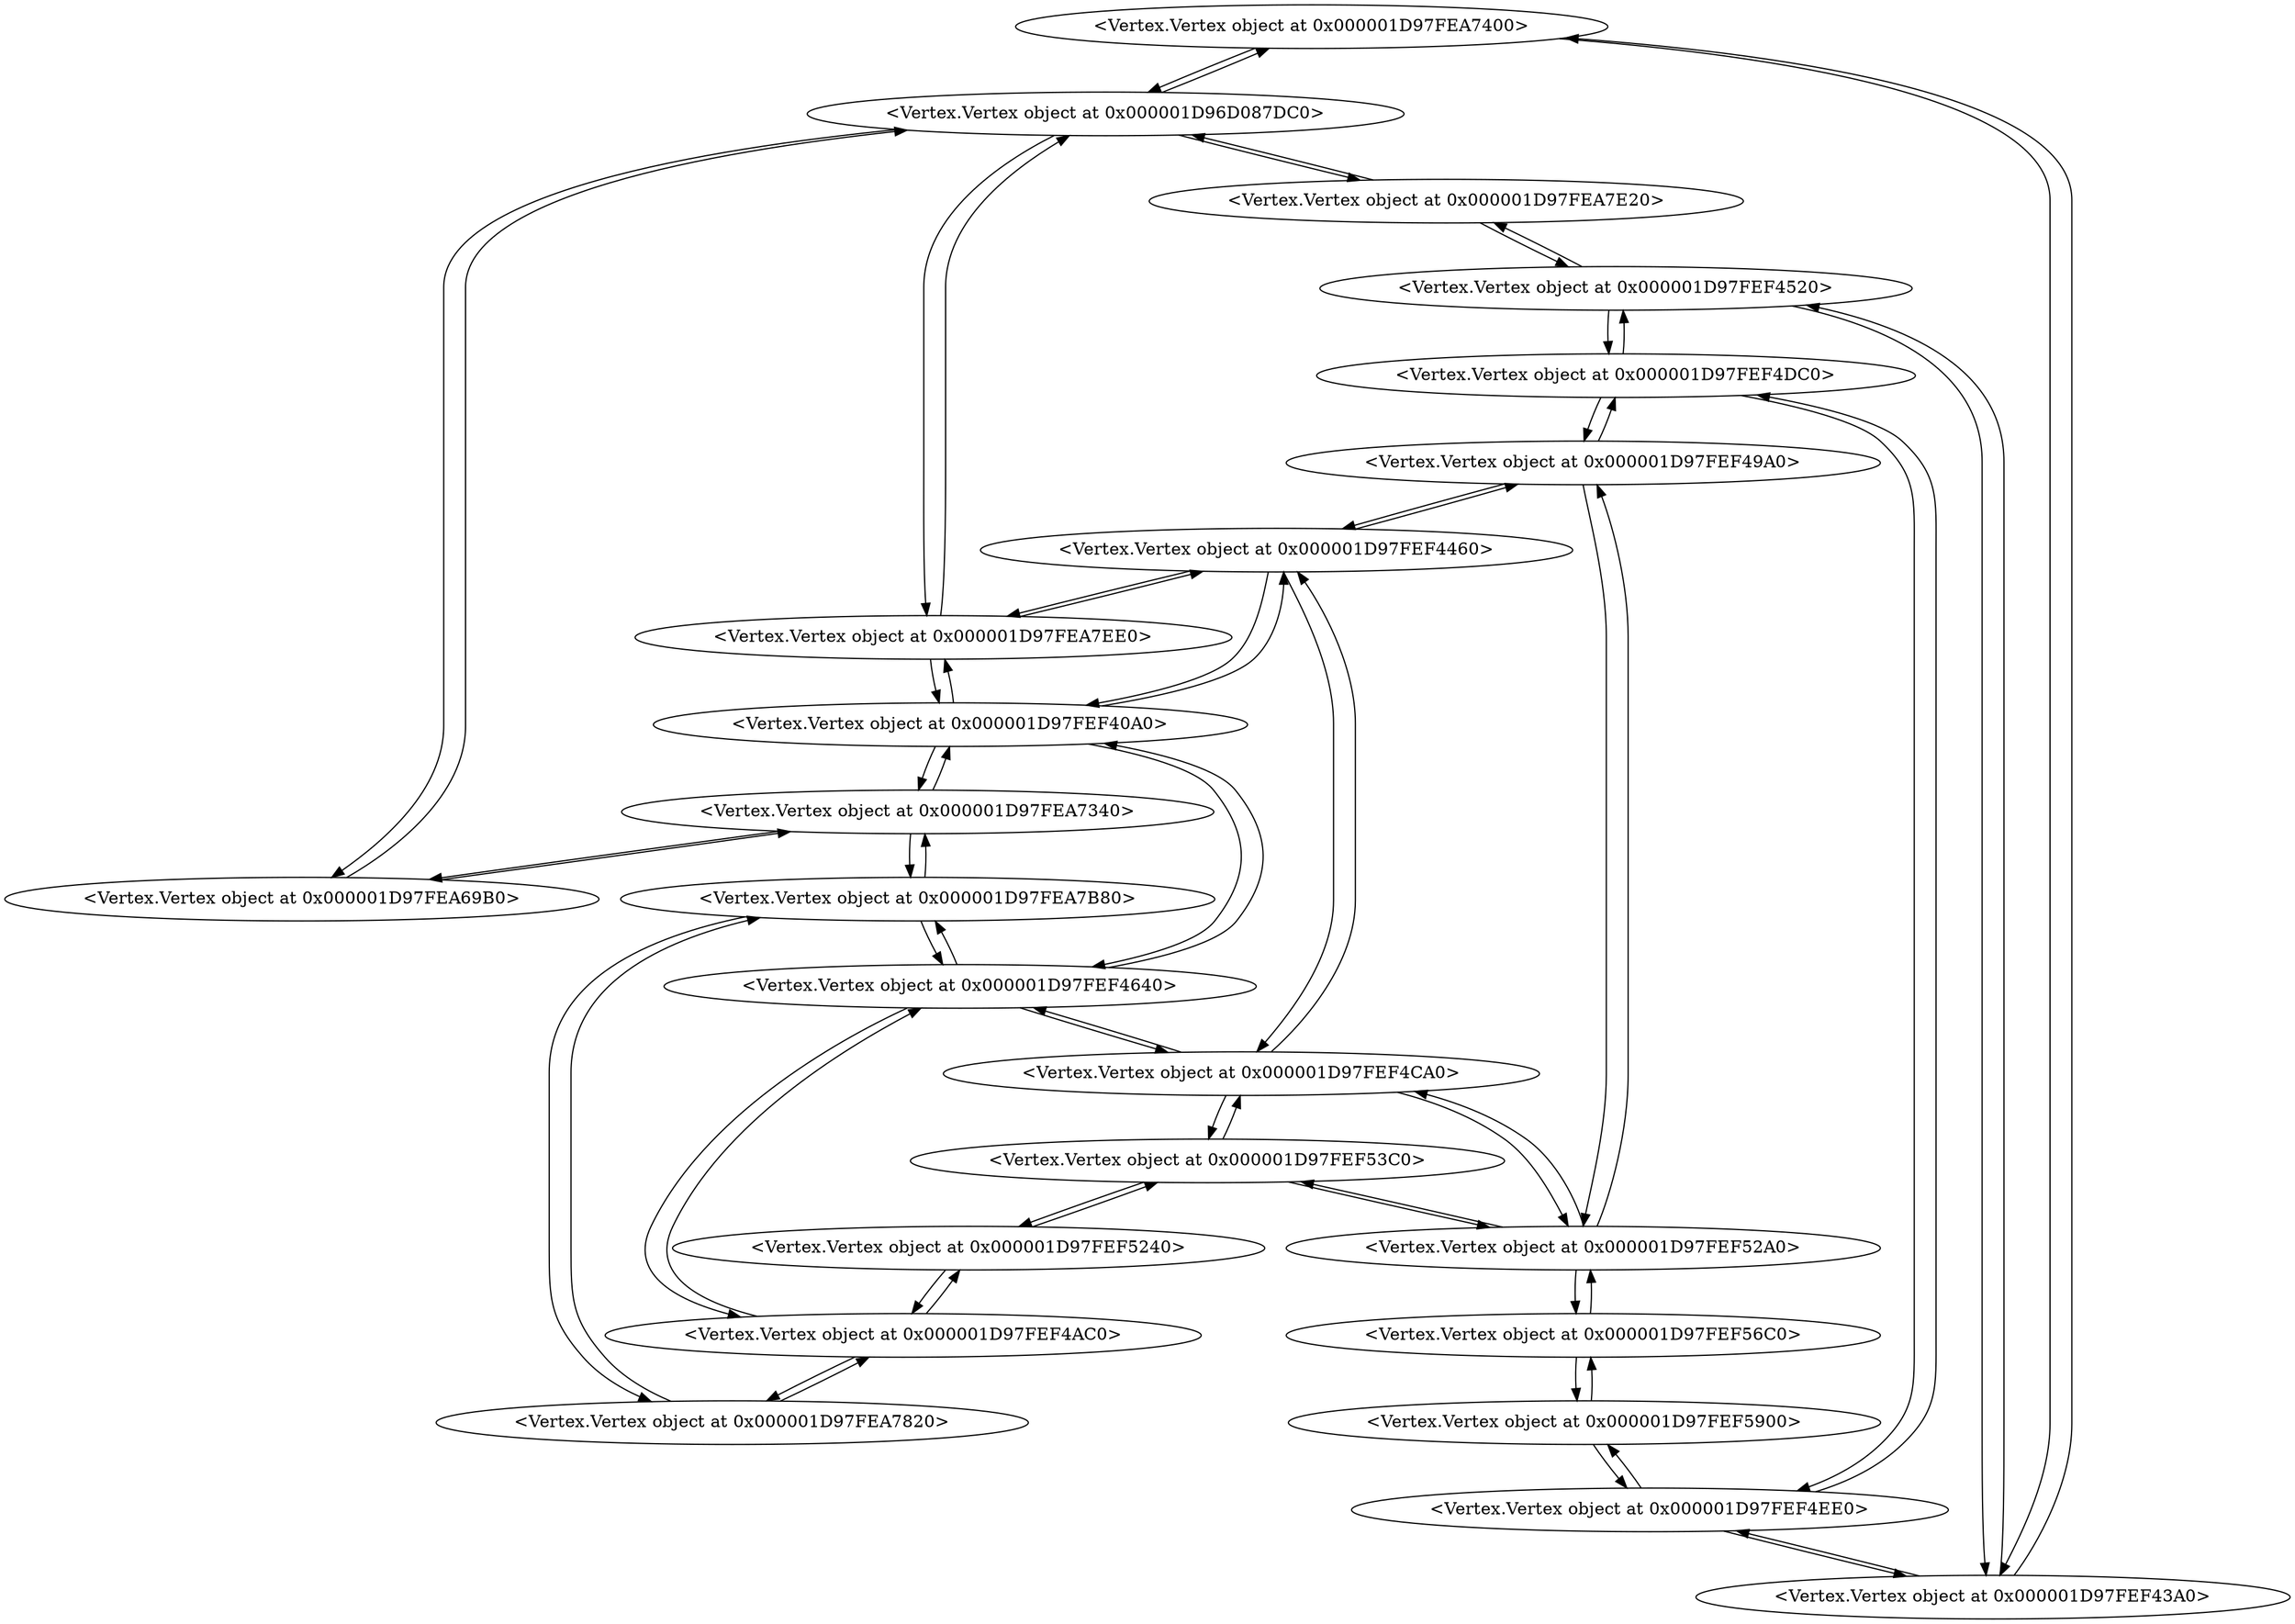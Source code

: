 
    digraph {
    "<Vertex.Vertex object at 0x000001D97FEA7400>" -> "<Vertex.Vertex object at 0x000001D96D087DC0>"
"<Vertex.Vertex object at 0x000001D97FEA69B0>" -> "<Vertex.Vertex object at 0x000001D96D087DC0>"
"<Vertex.Vertex object at 0x000001D97FEA69B0>" -> "<Vertex.Vertex object at 0x000001D97FEA7340>"
"<Vertex.Vertex object at 0x000001D97FEA7B80>" -> "<Vertex.Vertex object at 0x000001D97FEA7340>"
"<Vertex.Vertex object at 0x000001D96D087DC0>" -> "<Vertex.Vertex object at 0x000001D97FEA7EE0>"
"<Vertex.Vertex object at 0x000001D97FEA7E20>" -> "<Vertex.Vertex object at 0x000001D96D087DC0>"
"<Vertex.Vertex object at 0x000001D97FEF40A0>" -> "<Vertex.Vertex object at 0x000001D97FEA7340>"
"<Vertex.Vertex object at 0x000001D97FEA7B80>" -> "<Vertex.Vertex object at 0x000001D97FEA7820>"
"<Vertex.Vertex object at 0x000001D97FEA7400>" -> "<Vertex.Vertex object at 0x000001D97FEF43A0>"
"<Vertex.Vertex object at 0x000001D97FEA7820>" -> "<Vertex.Vertex object at 0x000001D97FEF4AC0>"
"<Vertex.Vertex object at 0x000001D97FEA7B80>" -> "<Vertex.Vertex object at 0x000001D97FEF4640>"
"<Vertex.Vertex object at 0x000001D97FEF40A0>" -> "<Vertex.Vertex object at 0x000001D97FEA7EE0>"
"<Vertex.Vertex object at 0x000001D97FEF40A0>" -> "<Vertex.Vertex object at 0x000001D97FEF4640>"
"<Vertex.Vertex object at 0x000001D97FEF4460>" -> "<Vertex.Vertex object at 0x000001D97FEA7EE0>"
"<Vertex.Vertex object at 0x000001D97FEF4520>" -> "<Vertex.Vertex object at 0x000001D97FEA7E20>"
"<Vertex.Vertex object at 0x000001D97FEF40A0>" -> "<Vertex.Vertex object at 0x000001D97FEF4460>"
"<Vertex.Vertex object at 0x000001D97FEF4520>" -> "<Vertex.Vertex object at 0x000001D97FEF43A0>"
"<Vertex.Vertex object at 0x000001D97FEF43A0>" -> "<Vertex.Vertex object at 0x000001D97FEF4EE0>"
"<Vertex.Vertex object at 0x000001D97FEF49A0>" -> "<Vertex.Vertex object at 0x000001D97FEF4460>"
"<Vertex.Vertex object at 0x000001D97FEF4CA0>" -> "<Vertex.Vertex object at 0x000001D97FEF4460>"
"<Vertex.Vertex object at 0x000001D97FEF4520>" -> "<Vertex.Vertex object at 0x000001D97FEF4DC0>"
"<Vertex.Vertex object at 0x000001D97FEF4CA0>" -> "<Vertex.Vertex object at 0x000001D97FEF4640>"
"<Vertex.Vertex object at 0x000001D97FEF4AC0>" -> "<Vertex.Vertex object at 0x000001D97FEF4640>"
"<Vertex.Vertex object at 0x000001D97FEF49A0>" -> "<Vertex.Vertex object at 0x000001D97FEF4DC0>"
"<Vertex.Vertex object at 0x000001D97FEF52A0>" -> "<Vertex.Vertex object at 0x000001D97FEF49A0>"
"<Vertex.Vertex object at 0x000001D97FEF4AC0>" -> "<Vertex.Vertex object at 0x000001D97FEF5240>"
"<Vertex.Vertex object at 0x000001D97FEF4DC0>" -> "<Vertex.Vertex object at 0x000001D97FEF4EE0>"
"<Vertex.Vertex object at 0x000001D97FEF4CA0>" -> "<Vertex.Vertex object at 0x000001D97FEF52A0>"
"<Vertex.Vertex object at 0x000001D97FEF4CA0>" -> "<Vertex.Vertex object at 0x000001D97FEF53C0>"
"<Vertex.Vertex object at 0x000001D97FEF5900>" -> "<Vertex.Vertex object at 0x000001D97FEF4EE0>"
"<Vertex.Vertex object at 0x000001D97FEF53C0>" -> "<Vertex.Vertex object at 0x000001D97FEF5240>"
"<Vertex.Vertex object at 0x000001D97FEF52A0>" -> "<Vertex.Vertex object at 0x000001D97FEF56C0>"
"<Vertex.Vertex object at 0x000001D97FEF52A0>" -> "<Vertex.Vertex object at 0x000001D97FEF53C0>"
"<Vertex.Vertex object at 0x000001D97FEF5900>" -> "<Vertex.Vertex object at 0x000001D97FEF56C0>""<Vertex.Vertex object at 0x000001D96D087DC0>" -> "<Vertex.Vertex object at 0x000001D97FEA7400>"
"<Vertex.Vertex object at 0x000001D96D087DC0>" -> "<Vertex.Vertex object at 0x000001D97FEA69B0>"
"<Vertex.Vertex object at 0x000001D97FEA7340>" -> "<Vertex.Vertex object at 0x000001D97FEA69B0>"
"<Vertex.Vertex object at 0x000001D97FEA7340>" -> "<Vertex.Vertex object at 0x000001D97FEA7B80>"
"<Vertex.Vertex object at 0x000001D97FEA7EE0>" -> "<Vertex.Vertex object at 0x000001D96D087DC0>"
"<Vertex.Vertex object at 0x000001D96D087DC0>" -> "<Vertex.Vertex object at 0x000001D97FEA7E20>"
"<Vertex.Vertex object at 0x000001D97FEA7340>" -> "<Vertex.Vertex object at 0x000001D97FEF40A0>"
"<Vertex.Vertex object at 0x000001D97FEA7820>" -> "<Vertex.Vertex object at 0x000001D97FEA7B80>"
"<Vertex.Vertex object at 0x000001D97FEF43A0>" -> "<Vertex.Vertex object at 0x000001D97FEA7400>"
"<Vertex.Vertex object at 0x000001D97FEF4AC0>" -> "<Vertex.Vertex object at 0x000001D97FEA7820>"
"<Vertex.Vertex object at 0x000001D97FEF4640>" -> "<Vertex.Vertex object at 0x000001D97FEA7B80>"
"<Vertex.Vertex object at 0x000001D97FEA7EE0>" -> "<Vertex.Vertex object at 0x000001D97FEF40A0>"
"<Vertex.Vertex object at 0x000001D97FEF4640>" -> "<Vertex.Vertex object at 0x000001D97FEF40A0>"
"<Vertex.Vertex object at 0x000001D97FEA7EE0>" -> "<Vertex.Vertex object at 0x000001D97FEF4460>"
"<Vertex.Vertex object at 0x000001D97FEA7E20>" -> "<Vertex.Vertex object at 0x000001D97FEF4520>"
"<Vertex.Vertex object at 0x000001D97FEF4460>" -> "<Vertex.Vertex object at 0x000001D97FEF40A0>"
"<Vertex.Vertex object at 0x000001D97FEF43A0>" -> "<Vertex.Vertex object at 0x000001D97FEF4520>"
"<Vertex.Vertex object at 0x000001D97FEF4EE0>" -> "<Vertex.Vertex object at 0x000001D97FEF43A0>"
"<Vertex.Vertex object at 0x000001D97FEF4460>" -> "<Vertex.Vertex object at 0x000001D97FEF49A0>"
"<Vertex.Vertex object at 0x000001D97FEF4460>" -> "<Vertex.Vertex object at 0x000001D97FEF4CA0>"
"<Vertex.Vertex object at 0x000001D97FEF4DC0>" -> "<Vertex.Vertex object at 0x000001D97FEF4520>"
"<Vertex.Vertex object at 0x000001D97FEF4640>" -> "<Vertex.Vertex object at 0x000001D97FEF4CA0>"
"<Vertex.Vertex object at 0x000001D97FEF4640>" -> "<Vertex.Vertex object at 0x000001D97FEF4AC0>"
"<Vertex.Vertex object at 0x000001D97FEF4DC0>" -> "<Vertex.Vertex object at 0x000001D97FEF49A0>"
"<Vertex.Vertex object at 0x000001D97FEF49A0>" -> "<Vertex.Vertex object at 0x000001D97FEF52A0>"
"<Vertex.Vertex object at 0x000001D97FEF5240>" -> "<Vertex.Vertex object at 0x000001D97FEF4AC0>"
"<Vertex.Vertex object at 0x000001D97FEF4EE0>" -> "<Vertex.Vertex object at 0x000001D97FEF4DC0>"
"<Vertex.Vertex object at 0x000001D97FEF52A0>" -> "<Vertex.Vertex object at 0x000001D97FEF4CA0>"
"<Vertex.Vertex object at 0x000001D97FEF53C0>" -> "<Vertex.Vertex object at 0x000001D97FEF4CA0>"
"<Vertex.Vertex object at 0x000001D97FEF4EE0>" -> "<Vertex.Vertex object at 0x000001D97FEF5900>"
"<Vertex.Vertex object at 0x000001D97FEF5240>" -> "<Vertex.Vertex object at 0x000001D97FEF53C0>"
"<Vertex.Vertex object at 0x000001D97FEF56C0>" -> "<Vertex.Vertex object at 0x000001D97FEF52A0>"
"<Vertex.Vertex object at 0x000001D97FEF53C0>" -> "<Vertex.Vertex object at 0x000001D97FEF52A0>"
"<Vertex.Vertex object at 0x000001D97FEF56C0>" -> "<Vertex.Vertex object at 0x000001D97FEF5900>"
    }
    